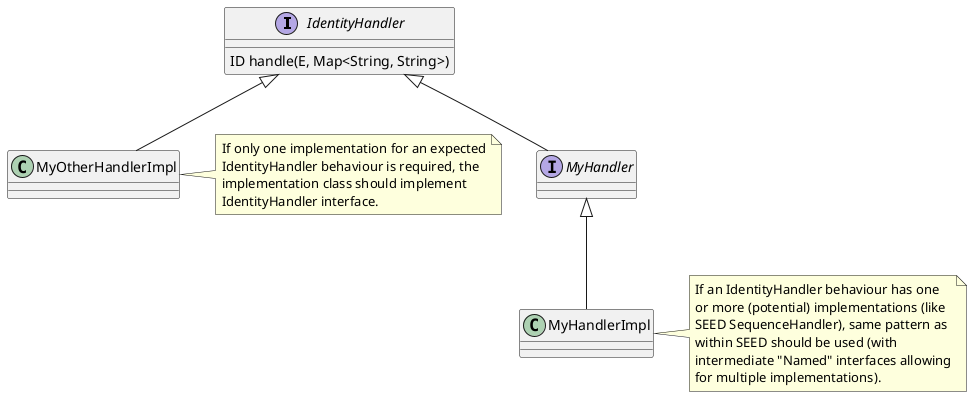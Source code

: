 @startuml

interface IdentityHandler {
  ID handle(E, Map<String, String>)
}
interface MyHandler

IdentityHandler <|-- MyHandler
MyHandler <|-- MyHandlerImpl
IdentityHandler <|-- MyOtherHandlerImpl

note right of MyHandlerImpl
  If an IdentityHandler behaviour has one 
  or more (potential) implementations (like
  SEED SequenceHandler), same pattern as 
  within SEED should be used (with 
  intermediate "Named" interfaces allowing
  for multiple implementations).
end note

note right of MyOtherHandlerImpl
  If only one implementation for an expected
  IdentityHandler behaviour is required, the
  implementation class should implement 
  IdentityHandler interface.
end note

@enduml